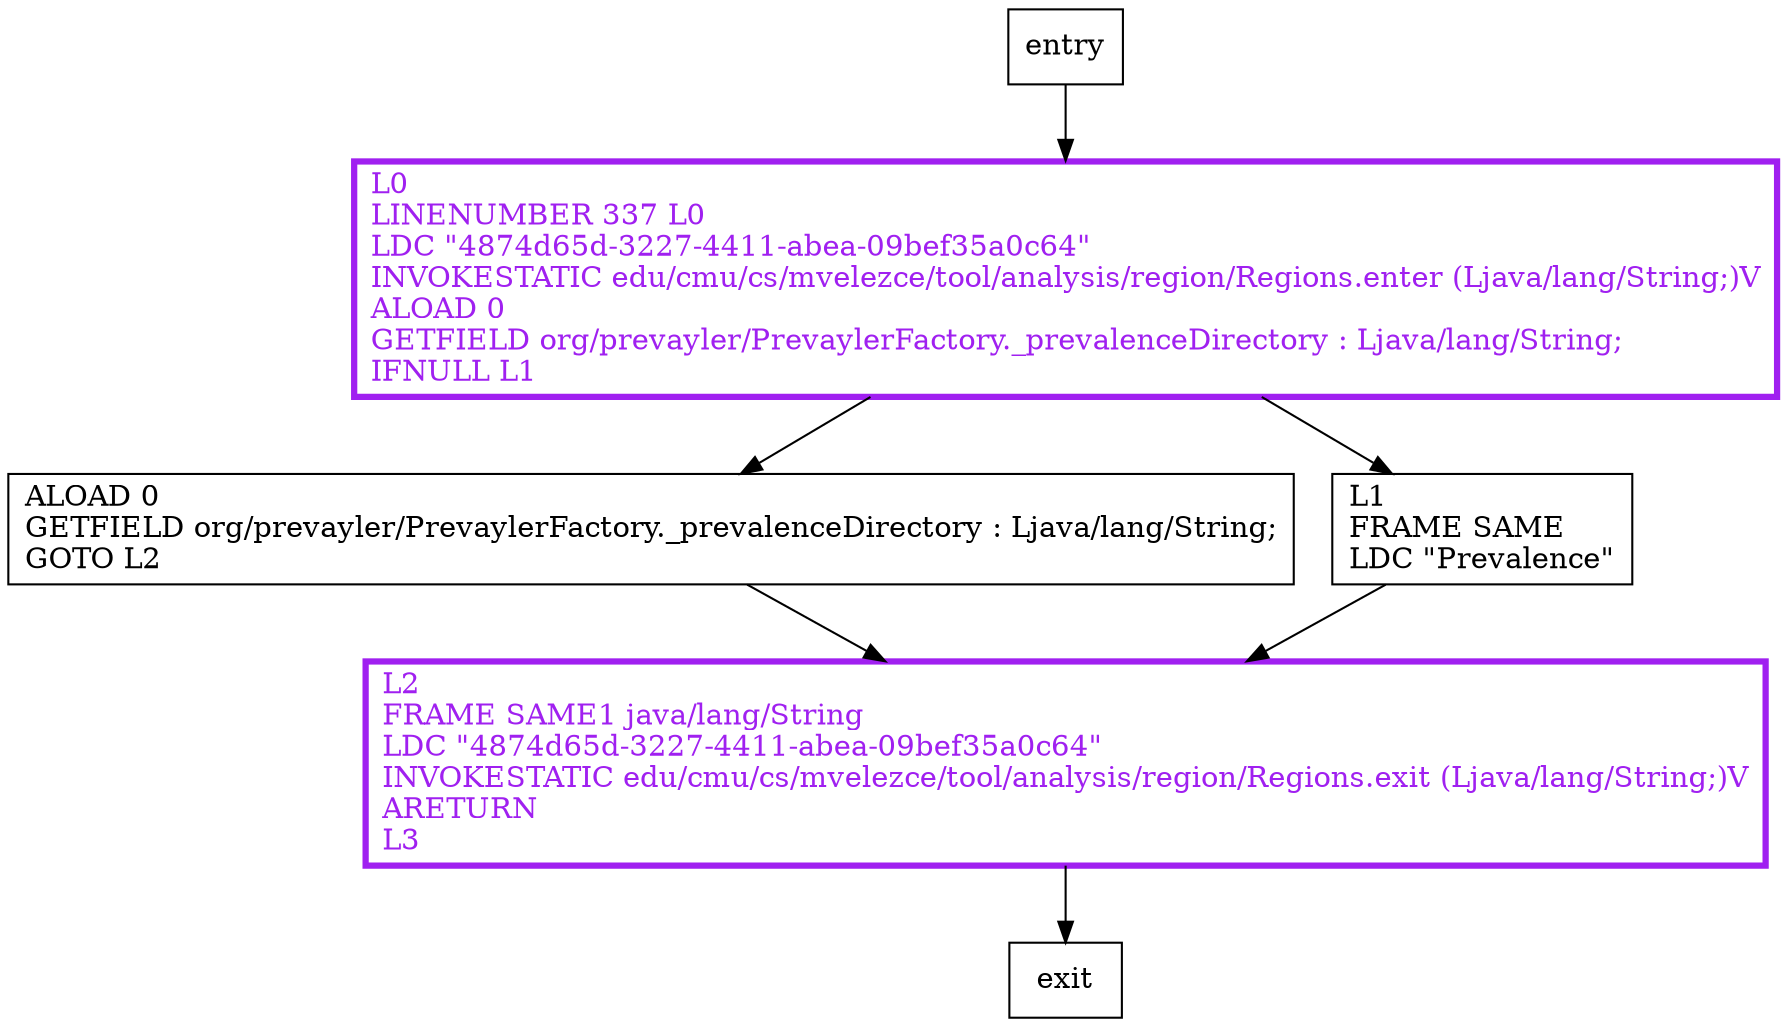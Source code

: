 digraph prevalenceDirectory {
node [shape=record];
1782580546 [label="ALOAD 0\lGETFIELD org/prevayler/PrevaylerFactory._prevalenceDirectory : Ljava/lang/String;\lGOTO L2\l"];
153245266 [label="L0\lLINENUMBER 337 L0\lLDC \"4874d65d-3227-4411-abea-09bef35a0c64\"\lINVOKESTATIC edu/cmu/cs/mvelezce/tool/analysis/region/Regions.enter (Ljava/lang/String;)V\lALOAD 0\lGETFIELD org/prevayler/PrevaylerFactory._prevalenceDirectory : Ljava/lang/String;\lIFNULL L1\l"];
1702940637 [label="L2\lFRAME SAME1 java/lang/String\lLDC \"4874d65d-3227-4411-abea-09bef35a0c64\"\lINVOKESTATIC edu/cmu/cs/mvelezce/tool/analysis/region/Regions.exit (Ljava/lang/String;)V\lARETURN\lL3\l"];
1699679644 [label="L1\lFRAME SAME\lLDC \"Prevalence\"\l"];
entry;
exit;
entry -> 153245266;
1782580546 -> 1702940637;
153245266 -> 1782580546;
153245266 -> 1699679644;
1702940637 -> exit;
1699679644 -> 1702940637;
153245266[fontcolor="purple", penwidth=3, color="purple"];
1702940637[fontcolor="purple", penwidth=3, color="purple"];
}
